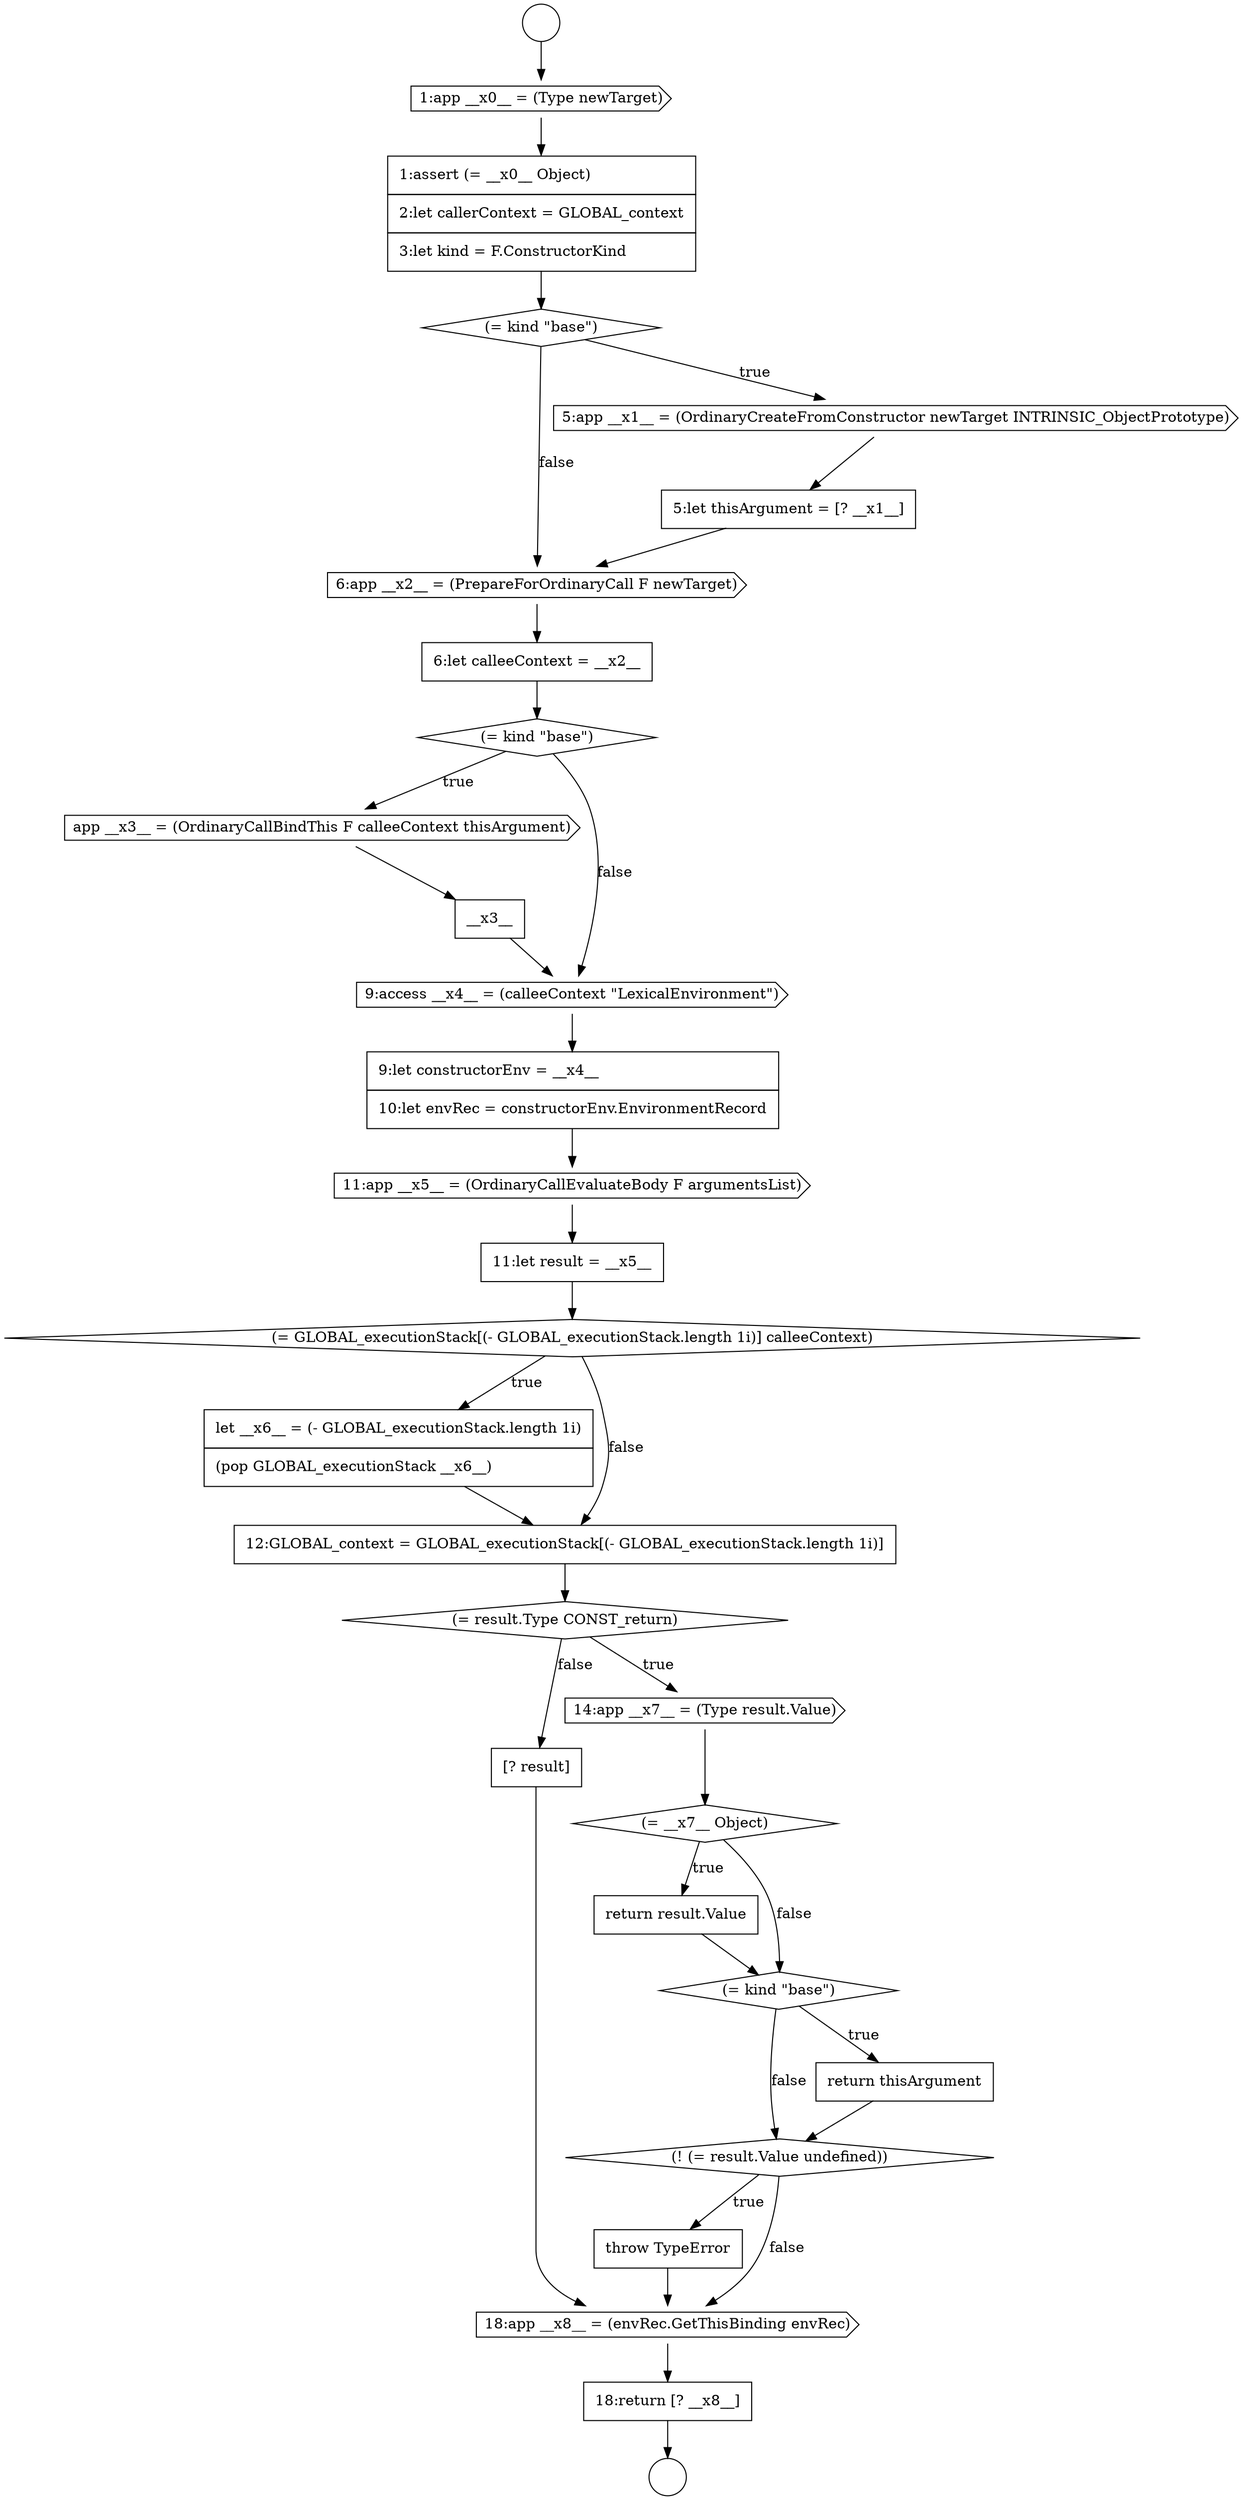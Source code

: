 digraph {
  node1855 [shape=none, margin=0, label=<<font color="black">
    <table border="0" cellborder="1" cellspacing="0" cellpadding="10">
      <tr><td align="left">[? result]</td></tr>
    </table>
  </font>> color="black" fillcolor="white" style=filled]
  node1835 [shape=cds, label=<<font color="black">6:app __x2__ = (PrepareForOrdinaryCall F newTarget)</font>> color="black" fillcolor="white" style=filled]
  node1832 [shape=diamond, label=<<font color="black">(= kind &quot;base&quot;)</font>> color="black" fillcolor="white" style=filled]
  node1847 [shape=diamond, label=<<font color="black">(= result.Type CONST_return)</font>> color="black" fillcolor="white" style=filled]
  node1828 [shape=circle label=" " color="black" fillcolor="white" style=filled]
  node1843 [shape=none, margin=0, label=<<font color="black">
    <table border="0" cellborder="1" cellspacing="0" cellpadding="10">
      <tr><td align="left">11:let result = __x5__</td></tr>
    </table>
  </font>> color="black" fillcolor="white" style=filled]
  node1842 [shape=cds, label=<<font color="black">11:app __x5__ = (OrdinaryCallEvaluateBody F argumentsList)</font>> color="black" fillcolor="white" style=filled]
  node1833 [shape=cds, label=<<font color="black">5:app __x1__ = (OrdinaryCreateFromConstructor newTarget INTRINSIC_ObjectPrototype)</font>> color="black" fillcolor="white" style=filled]
  node1853 [shape=diamond, label=<<font color="black">(! (= result.Value undefined))</font>> color="black" fillcolor="white" style=filled]
  node1838 [shape=cds, label=<<font color="black">app __x3__ = (OrdinaryCallBindThis F calleeContext thisArgument)</font>> color="black" fillcolor="white" style=filled]
  node1841 [shape=none, margin=0, label=<<font color="black">
    <table border="0" cellborder="1" cellspacing="0" cellpadding="10">
      <tr><td align="left">9:let constructorEnv = __x4__</td></tr>
      <tr><td align="left">10:let envRec = constructorEnv.EnvironmentRecord</td></tr>
    </table>
  </font>> color="black" fillcolor="white" style=filled]
  node1845 [shape=none, margin=0, label=<<font color="black">
    <table border="0" cellborder="1" cellspacing="0" cellpadding="10">
      <tr><td align="left">let __x6__ = (- GLOBAL_executionStack.length 1i)</td></tr>
      <tr><td align="left">(pop GLOBAL_executionStack __x6__)</td></tr>
    </table>
  </font>> color="black" fillcolor="white" style=filled]
  node1830 [shape=cds, label=<<font color="black">1:app __x0__ = (Type newTarget)</font>> color="black" fillcolor="white" style=filled]
  node1849 [shape=diamond, label=<<font color="black">(= __x7__ Object)</font>> color="black" fillcolor="white" style=filled]
  node1854 [shape=none, margin=0, label=<<font color="black">
    <table border="0" cellborder="1" cellspacing="0" cellpadding="10">
      <tr><td align="left">throw TypeError</td></tr>
    </table>
  </font>> color="black" fillcolor="white" style=filled]
  node1829 [shape=circle label=" " color="black" fillcolor="white" style=filled]
  node1848 [shape=cds, label=<<font color="black">14:app __x7__ = (Type result.Value)</font>> color="black" fillcolor="white" style=filled]
  node1840 [shape=cds, label=<<font color="black">9:access __x4__ = (calleeContext &quot;LexicalEnvironment&quot;)</font>> color="black" fillcolor="white" style=filled]
  node1850 [shape=none, margin=0, label=<<font color="black">
    <table border="0" cellborder="1" cellspacing="0" cellpadding="10">
      <tr><td align="left">return result.Value</td></tr>
    </table>
  </font>> color="black" fillcolor="white" style=filled]
  node1837 [shape=diamond, label=<<font color="black">(= kind &quot;base&quot;)</font>> color="black" fillcolor="white" style=filled]
  node1836 [shape=none, margin=0, label=<<font color="black">
    <table border="0" cellborder="1" cellspacing="0" cellpadding="10">
      <tr><td align="left">6:let calleeContext = __x2__</td></tr>
    </table>
  </font>> color="black" fillcolor="white" style=filled]
  node1851 [shape=diamond, label=<<font color="black">(= kind &quot;base&quot;)</font>> color="black" fillcolor="white" style=filled]
  node1856 [shape=cds, label=<<font color="black">18:app __x8__ = (envRec.GetThisBinding envRec)</font>> color="black" fillcolor="white" style=filled]
  node1831 [shape=none, margin=0, label=<<font color="black">
    <table border="0" cellborder="1" cellspacing="0" cellpadding="10">
      <tr><td align="left">1:assert (= __x0__ Object)</td></tr>
      <tr><td align="left">2:let callerContext = GLOBAL_context</td></tr>
      <tr><td align="left">3:let kind = F.ConstructorKind</td></tr>
    </table>
  </font>> color="black" fillcolor="white" style=filled]
  node1852 [shape=none, margin=0, label=<<font color="black">
    <table border="0" cellborder="1" cellspacing="0" cellpadding="10">
      <tr><td align="left">return thisArgument</td></tr>
    </table>
  </font>> color="black" fillcolor="white" style=filled]
  node1857 [shape=none, margin=0, label=<<font color="black">
    <table border="0" cellborder="1" cellspacing="0" cellpadding="10">
      <tr><td align="left">18:return [? __x8__]</td></tr>
    </table>
  </font>> color="black" fillcolor="white" style=filled]
  node1846 [shape=none, margin=0, label=<<font color="black">
    <table border="0" cellborder="1" cellspacing="0" cellpadding="10">
      <tr><td align="left">12:GLOBAL_context = GLOBAL_executionStack[(- GLOBAL_executionStack.length 1i)]</td></tr>
    </table>
  </font>> color="black" fillcolor="white" style=filled]
  node1839 [shape=none, margin=0, label=<<font color="black">
    <table border="0" cellborder="1" cellspacing="0" cellpadding="10">
      <tr><td align="left">__x3__</td></tr>
    </table>
  </font>> color="black" fillcolor="white" style=filled]
  node1834 [shape=none, margin=0, label=<<font color="black">
    <table border="0" cellborder="1" cellspacing="0" cellpadding="10">
      <tr><td align="left">5:let thisArgument = [? __x1__]</td></tr>
    </table>
  </font>> color="black" fillcolor="white" style=filled]
  node1844 [shape=diamond, label=<<font color="black">(= GLOBAL_executionStack[(- GLOBAL_executionStack.length 1i)] calleeContext)</font>> color="black" fillcolor="white" style=filled]
  node1848 -> node1849 [ color="black"]
  node1833 -> node1834 [ color="black"]
  node1840 -> node1841 [ color="black"]
  node1849 -> node1850 [label=<<font color="black">true</font>> color="black"]
  node1849 -> node1851 [label=<<font color="black">false</font>> color="black"]
  node1856 -> node1857 [ color="black"]
  node1839 -> node1840 [ color="black"]
  node1847 -> node1848 [label=<<font color="black">true</font>> color="black"]
  node1847 -> node1855 [label=<<font color="black">false</font>> color="black"]
  node1837 -> node1838 [label=<<font color="black">true</font>> color="black"]
  node1837 -> node1840 [label=<<font color="black">false</font>> color="black"]
  node1830 -> node1831 [ color="black"]
  node1843 -> node1844 [ color="black"]
  node1842 -> node1843 [ color="black"]
  node1838 -> node1839 [ color="black"]
  node1836 -> node1837 [ color="black"]
  node1852 -> node1853 [ color="black"]
  node1828 -> node1830 [ color="black"]
  node1841 -> node1842 [ color="black"]
  node1857 -> node1829 [ color="black"]
  node1853 -> node1854 [label=<<font color="black">true</font>> color="black"]
  node1853 -> node1856 [label=<<font color="black">false</font>> color="black"]
  node1846 -> node1847 [ color="black"]
  node1844 -> node1845 [label=<<font color="black">true</font>> color="black"]
  node1844 -> node1846 [label=<<font color="black">false</font>> color="black"]
  node1832 -> node1833 [label=<<font color="black">true</font>> color="black"]
  node1832 -> node1835 [label=<<font color="black">false</font>> color="black"]
  node1850 -> node1851 [ color="black"]
  node1845 -> node1846 [ color="black"]
  node1835 -> node1836 [ color="black"]
  node1854 -> node1856 [ color="black"]
  node1834 -> node1835 [ color="black"]
  node1855 -> node1856 [ color="black"]
  node1851 -> node1852 [label=<<font color="black">true</font>> color="black"]
  node1851 -> node1853 [label=<<font color="black">false</font>> color="black"]
  node1831 -> node1832 [ color="black"]
}
